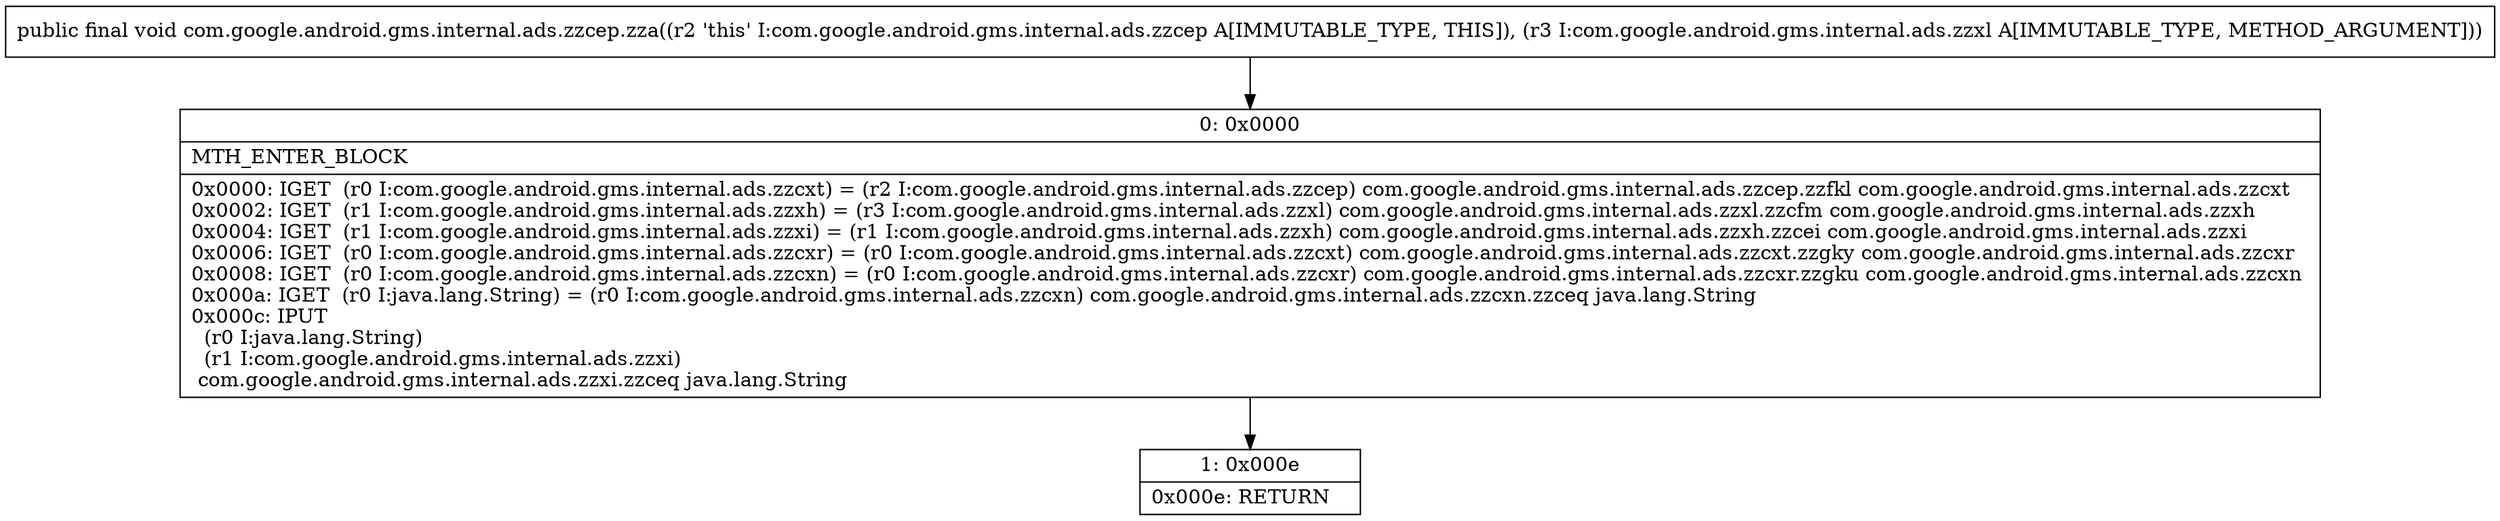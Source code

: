 digraph "CFG forcom.google.android.gms.internal.ads.zzcep.zza(Lcom\/google\/android\/gms\/internal\/ads\/zzxl;)V" {
Node_0 [shape=record,label="{0\:\ 0x0000|MTH_ENTER_BLOCK\l|0x0000: IGET  (r0 I:com.google.android.gms.internal.ads.zzcxt) = (r2 I:com.google.android.gms.internal.ads.zzcep) com.google.android.gms.internal.ads.zzcep.zzfkl com.google.android.gms.internal.ads.zzcxt \l0x0002: IGET  (r1 I:com.google.android.gms.internal.ads.zzxh) = (r3 I:com.google.android.gms.internal.ads.zzxl) com.google.android.gms.internal.ads.zzxl.zzcfm com.google.android.gms.internal.ads.zzxh \l0x0004: IGET  (r1 I:com.google.android.gms.internal.ads.zzxi) = (r1 I:com.google.android.gms.internal.ads.zzxh) com.google.android.gms.internal.ads.zzxh.zzcei com.google.android.gms.internal.ads.zzxi \l0x0006: IGET  (r0 I:com.google.android.gms.internal.ads.zzcxr) = (r0 I:com.google.android.gms.internal.ads.zzcxt) com.google.android.gms.internal.ads.zzcxt.zzgky com.google.android.gms.internal.ads.zzcxr \l0x0008: IGET  (r0 I:com.google.android.gms.internal.ads.zzcxn) = (r0 I:com.google.android.gms.internal.ads.zzcxr) com.google.android.gms.internal.ads.zzcxr.zzgku com.google.android.gms.internal.ads.zzcxn \l0x000a: IGET  (r0 I:java.lang.String) = (r0 I:com.google.android.gms.internal.ads.zzcxn) com.google.android.gms.internal.ads.zzcxn.zzceq java.lang.String \l0x000c: IPUT  \l  (r0 I:java.lang.String)\l  (r1 I:com.google.android.gms.internal.ads.zzxi)\l com.google.android.gms.internal.ads.zzxi.zzceq java.lang.String \l}"];
Node_1 [shape=record,label="{1\:\ 0x000e|0x000e: RETURN   \l}"];
MethodNode[shape=record,label="{public final void com.google.android.gms.internal.ads.zzcep.zza((r2 'this' I:com.google.android.gms.internal.ads.zzcep A[IMMUTABLE_TYPE, THIS]), (r3 I:com.google.android.gms.internal.ads.zzxl A[IMMUTABLE_TYPE, METHOD_ARGUMENT])) }"];
MethodNode -> Node_0;
Node_0 -> Node_1;
}

